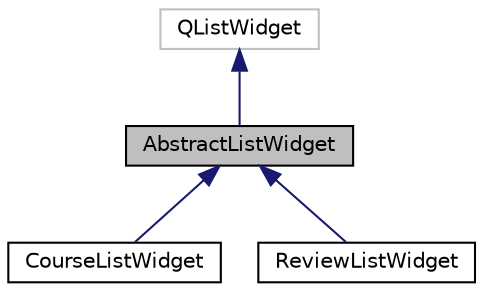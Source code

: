 digraph "AbstractListWidget"
{
 // LATEX_PDF_SIZE
  edge [fontname="Helvetica",fontsize="10",labelfontname="Helvetica",labelfontsize="10"];
  node [fontname="Helvetica",fontsize="10",shape=record];
  Node1 [label="AbstractListWidget",height=0.2,width=0.4,color="black", fillcolor="grey75", style="filled", fontcolor="black",tooltip=" "];
  Node2 -> Node1 [dir="back",color="midnightblue",fontsize="10",style="solid"];
  Node2 [label="QListWidget",height=0.2,width=0.4,color="grey75", fillcolor="white", style="filled",tooltip=" "];
  Node1 -> Node3 [dir="back",color="midnightblue",fontsize="10",style="solid"];
  Node3 [label="CourseListWidget",height=0.2,width=0.4,color="black", fillcolor="white", style="filled",URL="$classCourseListWidget.html",tooltip=" "];
  Node1 -> Node4 [dir="back",color="midnightblue",fontsize="10",style="solid"];
  Node4 [label="ReviewListWidget",height=0.2,width=0.4,color="black", fillcolor="white", style="filled",URL="$classReviewListWidget.html",tooltip=" "];
}
